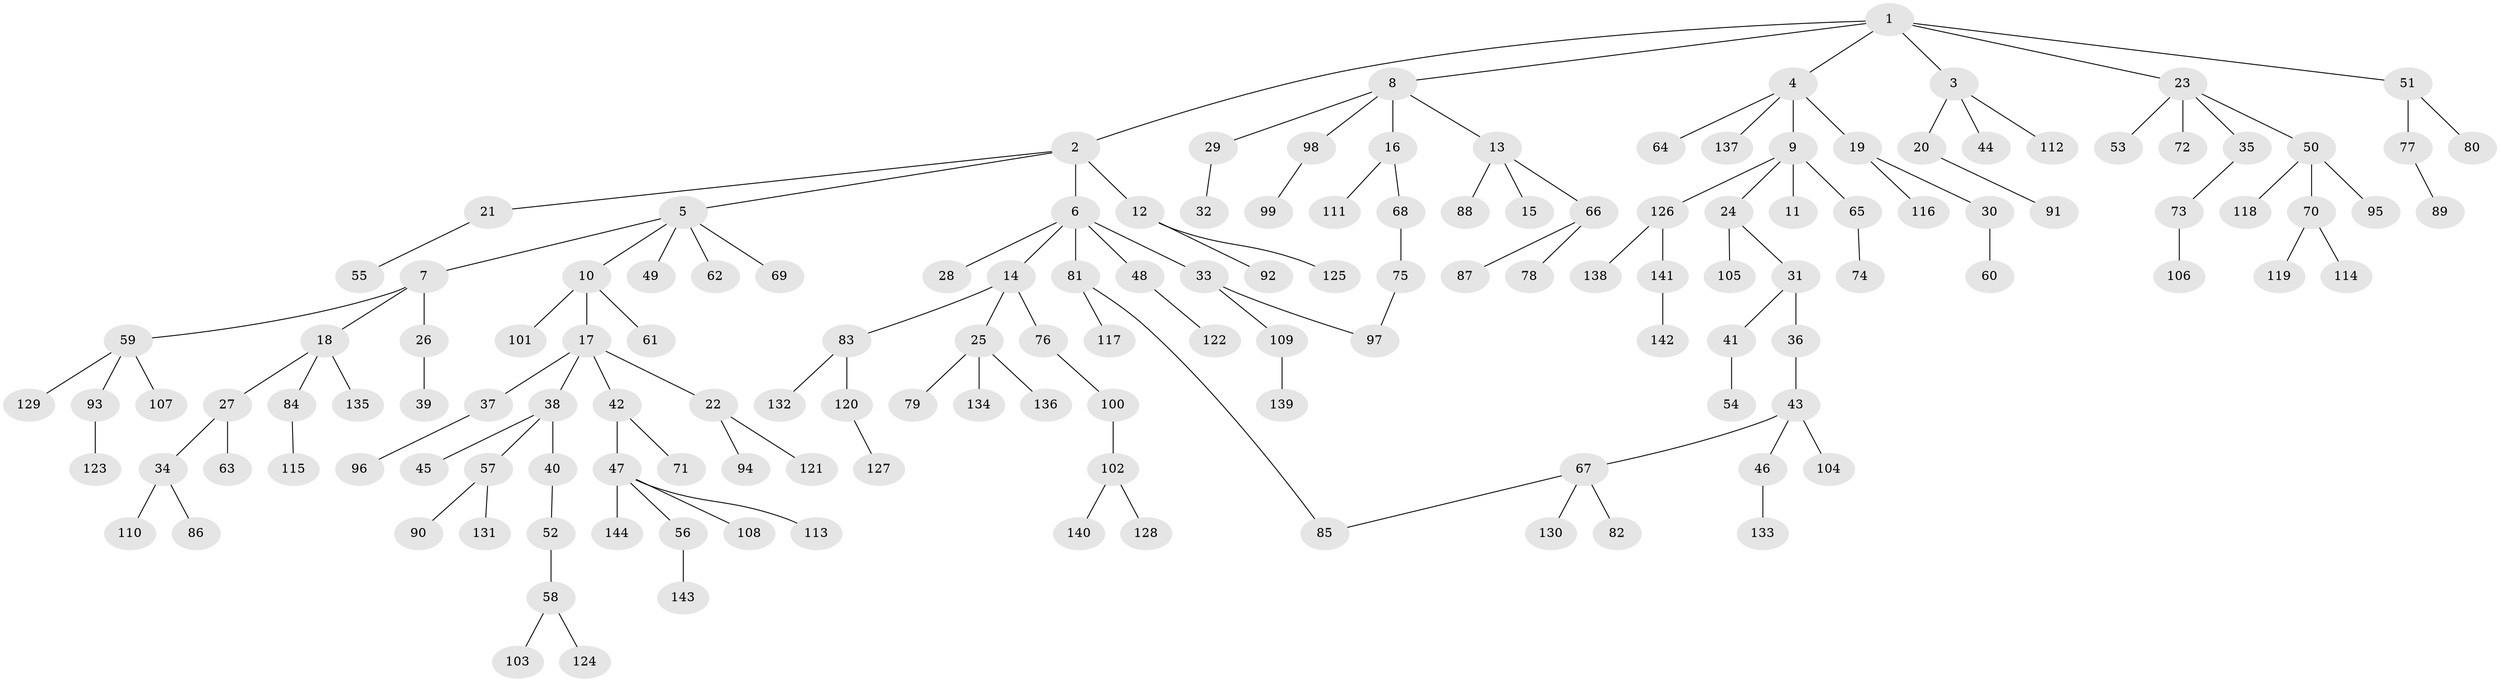 // coarse degree distribution, {7: 0.0392156862745098, 5: 0.029411764705882353, 4: 0.06862745098039216, 6: 0.0196078431372549, 1: 0.5588235294117647, 2: 0.20588235294117646, 3: 0.0784313725490196}
// Generated by graph-tools (version 1.1) at 2025/51/02/27/25 19:51:38]
// undirected, 144 vertices, 145 edges
graph export_dot {
graph [start="1"]
  node [color=gray90,style=filled];
  1;
  2;
  3;
  4;
  5;
  6;
  7;
  8;
  9;
  10;
  11;
  12;
  13;
  14;
  15;
  16;
  17;
  18;
  19;
  20;
  21;
  22;
  23;
  24;
  25;
  26;
  27;
  28;
  29;
  30;
  31;
  32;
  33;
  34;
  35;
  36;
  37;
  38;
  39;
  40;
  41;
  42;
  43;
  44;
  45;
  46;
  47;
  48;
  49;
  50;
  51;
  52;
  53;
  54;
  55;
  56;
  57;
  58;
  59;
  60;
  61;
  62;
  63;
  64;
  65;
  66;
  67;
  68;
  69;
  70;
  71;
  72;
  73;
  74;
  75;
  76;
  77;
  78;
  79;
  80;
  81;
  82;
  83;
  84;
  85;
  86;
  87;
  88;
  89;
  90;
  91;
  92;
  93;
  94;
  95;
  96;
  97;
  98;
  99;
  100;
  101;
  102;
  103;
  104;
  105;
  106;
  107;
  108;
  109;
  110;
  111;
  112;
  113;
  114;
  115;
  116;
  117;
  118;
  119;
  120;
  121;
  122;
  123;
  124;
  125;
  126;
  127;
  128;
  129;
  130;
  131;
  132;
  133;
  134;
  135;
  136;
  137;
  138;
  139;
  140;
  141;
  142;
  143;
  144;
  1 -- 2;
  1 -- 3;
  1 -- 4;
  1 -- 8;
  1 -- 23;
  1 -- 51;
  2 -- 5;
  2 -- 6;
  2 -- 12;
  2 -- 21;
  3 -- 20;
  3 -- 44;
  3 -- 112;
  4 -- 9;
  4 -- 19;
  4 -- 64;
  4 -- 137;
  5 -- 7;
  5 -- 10;
  5 -- 49;
  5 -- 62;
  5 -- 69;
  6 -- 14;
  6 -- 28;
  6 -- 33;
  6 -- 48;
  6 -- 81;
  7 -- 18;
  7 -- 26;
  7 -- 59;
  8 -- 13;
  8 -- 16;
  8 -- 29;
  8 -- 98;
  9 -- 11;
  9 -- 24;
  9 -- 65;
  9 -- 126;
  10 -- 17;
  10 -- 61;
  10 -- 101;
  12 -- 92;
  12 -- 125;
  13 -- 15;
  13 -- 66;
  13 -- 88;
  14 -- 25;
  14 -- 76;
  14 -- 83;
  16 -- 68;
  16 -- 111;
  17 -- 22;
  17 -- 37;
  17 -- 38;
  17 -- 42;
  18 -- 27;
  18 -- 84;
  18 -- 135;
  19 -- 30;
  19 -- 116;
  20 -- 91;
  21 -- 55;
  22 -- 94;
  22 -- 121;
  23 -- 35;
  23 -- 50;
  23 -- 53;
  23 -- 72;
  24 -- 31;
  24 -- 105;
  25 -- 79;
  25 -- 134;
  25 -- 136;
  26 -- 39;
  27 -- 34;
  27 -- 63;
  29 -- 32;
  30 -- 60;
  31 -- 36;
  31 -- 41;
  33 -- 109;
  33 -- 97;
  34 -- 86;
  34 -- 110;
  35 -- 73;
  36 -- 43;
  37 -- 96;
  38 -- 40;
  38 -- 45;
  38 -- 57;
  40 -- 52;
  41 -- 54;
  42 -- 47;
  42 -- 71;
  43 -- 46;
  43 -- 67;
  43 -- 104;
  46 -- 133;
  47 -- 56;
  47 -- 108;
  47 -- 113;
  47 -- 144;
  48 -- 122;
  50 -- 70;
  50 -- 95;
  50 -- 118;
  51 -- 77;
  51 -- 80;
  52 -- 58;
  56 -- 143;
  57 -- 90;
  57 -- 131;
  58 -- 103;
  58 -- 124;
  59 -- 93;
  59 -- 107;
  59 -- 129;
  65 -- 74;
  66 -- 78;
  66 -- 87;
  67 -- 82;
  67 -- 130;
  67 -- 85;
  68 -- 75;
  70 -- 114;
  70 -- 119;
  73 -- 106;
  75 -- 97;
  76 -- 100;
  77 -- 89;
  81 -- 85;
  81 -- 117;
  83 -- 120;
  83 -- 132;
  84 -- 115;
  93 -- 123;
  98 -- 99;
  100 -- 102;
  102 -- 128;
  102 -- 140;
  109 -- 139;
  120 -- 127;
  126 -- 138;
  126 -- 141;
  141 -- 142;
}

